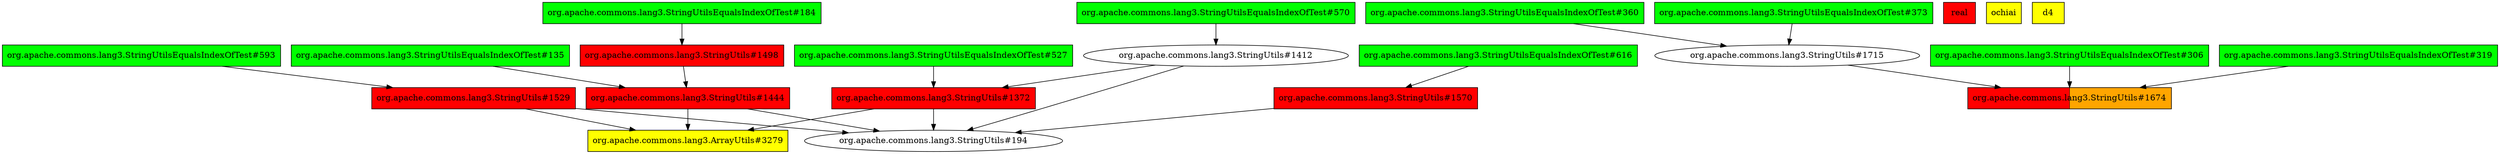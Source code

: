 digraph enhanced {
	"org.apache.commons.lang3.StringUtils#1529" [style=striped shape=box fillcolor="red"];
	"org.apache.commons.lang3.StringUtilsEqualsIndexOfTest#360" [style=striped shape=box fillcolor="green"];
	"org.apache.commons.lang3.StringUtilsEqualsIndexOfTest#184" [style=striped shape=box fillcolor="green"];
	"real" [style=striped shape=box fillcolor="red"];
	"org.apache.commons.lang3.StringUtilsEqualsIndexOfTest#570" [style=striped shape=box fillcolor="green"];
	"org.apache.commons.lang3.StringUtilsEqualsIndexOfTest#593" [style=striped shape=box fillcolor="green"];
	"org.apache.commons.lang3.StringUtilsEqualsIndexOfTest#373" [style=striped shape=box fillcolor="green"];
	"ochiai" [style=striped shape=box fillcolor="yellow"];
	"d4" [style=striped shape=box fillcolor="yellow"];
	"org.apache.commons.lang3.StringUtils#1570" [style=striped shape=box fillcolor="red"];
	"org.apache.commons.lang3.StringUtils#1372" [style=striped shape=box fillcolor="red"];
	"org.apache.commons.lang3.StringUtilsEqualsIndexOfTest#135" [style=striped shape=box fillcolor="green"];
	"org.apache.commons.lang3.ArrayUtils#3279" [style=striped shape=box fillcolor="yellow"];
	"org.apache.commons.lang3.StringUtilsEqualsIndexOfTest#306" [style=striped shape=box fillcolor="green"];
	"org.apache.commons.lang3.StringUtilsEqualsIndexOfTest#527" [style=striped shape=box fillcolor="green"];
	"org.apache.commons.lang3.StringUtilsEqualsIndexOfTest#319" [style=striped shape=box fillcolor="green"];
	"org.apache.commons.lang3.StringUtilsEqualsIndexOfTest#616" [style=striped shape=box fillcolor="green"];
	"org.apache.commons.lang3.StringUtils#1444" [style=striped shape=box fillcolor="red"];
	"org.apache.commons.lang3.StringUtils#1674" [style=striped shape=box fillcolor="red:orange"];
	"org.apache.commons.lang3.StringUtils#1498" [style=striped shape=box fillcolor="red"];
	"org.apache.commons.lang3.StringUtilsEqualsIndexOfTest#616" -> "org.apache.commons.lang3.StringUtils#1570";
	"org.apache.commons.lang3.StringUtilsEqualsIndexOfTest#527" -> "org.apache.commons.lang3.StringUtils#1372";
	"org.apache.commons.lang3.StringUtils#1412" -> "org.apache.commons.lang3.StringUtils#1372";
	"org.apache.commons.lang3.StringUtilsEqualsIndexOfTest#593" -> "org.apache.commons.lang3.StringUtils#1529";
	"org.apache.commons.lang3.StringUtils#1372" -> "org.apache.commons.lang3.ArrayUtils#3279";
	"org.apache.commons.lang3.StringUtils#1529" -> "org.apache.commons.lang3.ArrayUtils#3279";
	"org.apache.commons.lang3.StringUtils#1444" -> "org.apache.commons.lang3.ArrayUtils#3279";
	"org.apache.commons.lang3.StringUtilsEqualsIndexOfTest#360" -> "org.apache.commons.lang3.StringUtils#1715";
	"org.apache.commons.lang3.StringUtilsEqualsIndexOfTest#373" -> "org.apache.commons.lang3.StringUtils#1715";
	"org.apache.commons.lang3.StringUtils#1372" -> "org.apache.commons.lang3.StringUtils#194";
	"org.apache.commons.lang3.StringUtils#1570" -> "org.apache.commons.lang3.StringUtils#194";
	"org.apache.commons.lang3.StringUtils#1529" -> "org.apache.commons.lang3.StringUtils#194";
	"org.apache.commons.lang3.StringUtils#1412" -> "org.apache.commons.lang3.StringUtils#194";
	"org.apache.commons.lang3.StringUtils#1444" -> "org.apache.commons.lang3.StringUtils#194";
	"org.apache.commons.lang3.StringUtilsEqualsIndexOfTest#570" -> "org.apache.commons.lang3.StringUtils#1412";
	"org.apache.commons.lang3.StringUtilsEqualsIndexOfTest#135" -> "org.apache.commons.lang3.StringUtils#1444";
	"org.apache.commons.lang3.StringUtils#1498" -> "org.apache.commons.lang3.StringUtils#1444";
	"org.apache.commons.lang3.StringUtilsEqualsIndexOfTest#184" -> "org.apache.commons.lang3.StringUtils#1498";
	"org.apache.commons.lang3.StringUtilsEqualsIndexOfTest#306" -> "org.apache.commons.lang3.StringUtils#1674";
	"org.apache.commons.lang3.StringUtils#1715" -> "org.apache.commons.lang3.StringUtils#1674";
	"org.apache.commons.lang3.StringUtilsEqualsIndexOfTest#319" -> "org.apache.commons.lang3.StringUtils#1674";
}
